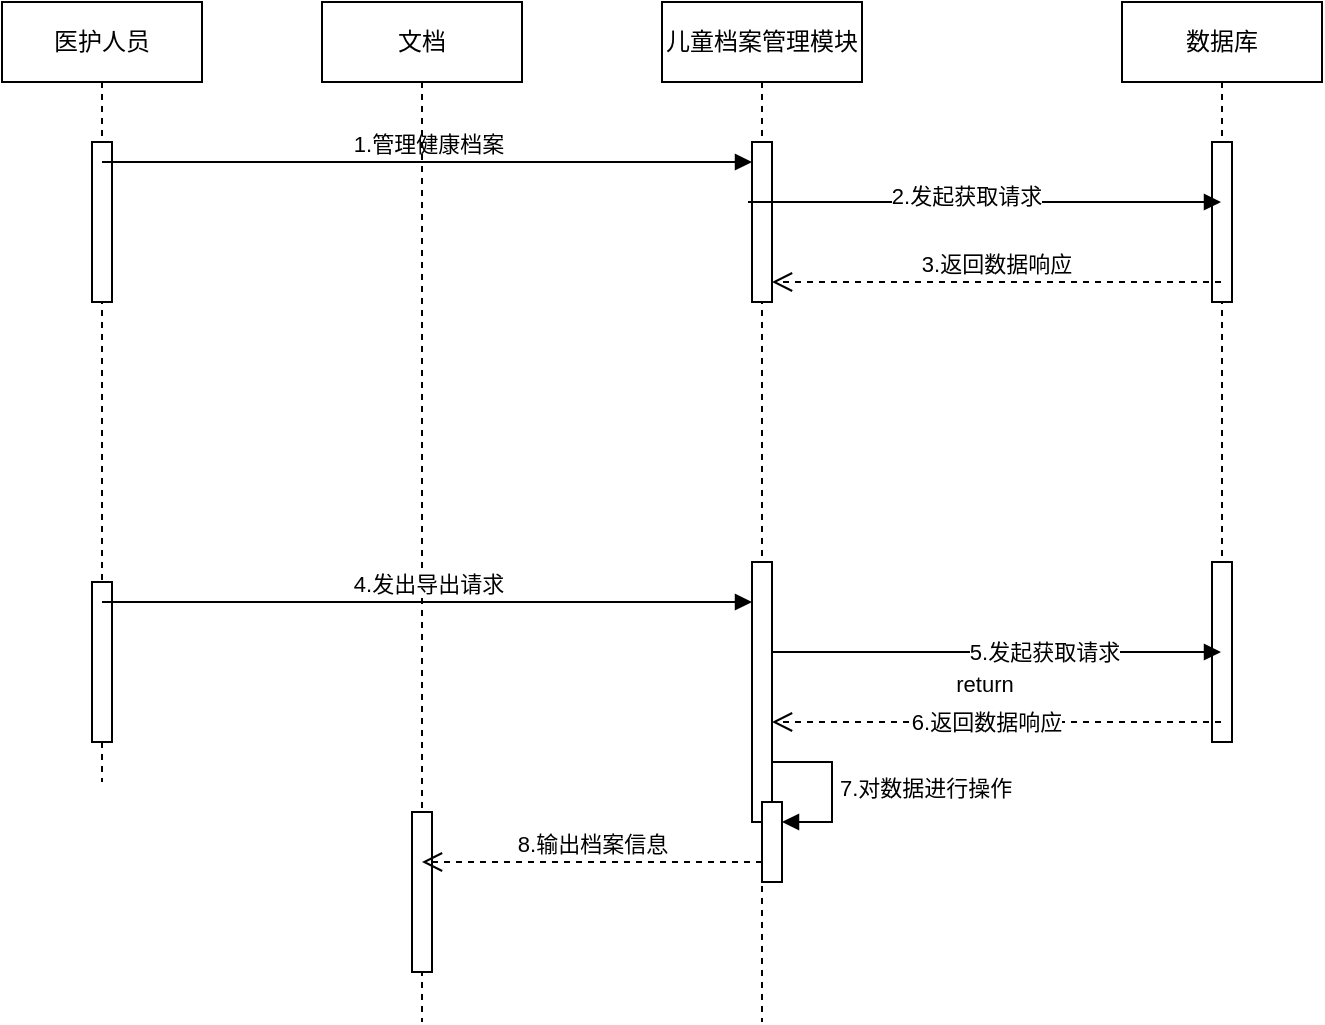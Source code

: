 <mxfile version="21.2.1" type="github">
  <diagram name="第 1 页" id="dhBHv5FLPs0IqgHtXsJQ">
    <mxGraphModel dx="993" dy="573" grid="1" gridSize="10" guides="1" tooltips="1" connect="1" arrows="1" fold="1" page="1" pageScale="1" pageWidth="827" pageHeight="1169" math="0" shadow="0">
      <root>
        <mxCell id="0" />
        <mxCell id="1" parent="0" />
        <mxCell id="sNvzQdEQOonoGxPV-F7L-1" value="医护人员" style="shape=umlLifeline;perimeter=lifelinePerimeter;whiteSpace=wrap;html=1;container=1;dropTarget=0;collapsible=0;recursiveResize=0;outlineConnect=0;portConstraint=eastwest;newEdgeStyle={&quot;edgeStyle&quot;:&quot;elbowEdgeStyle&quot;,&quot;elbow&quot;:&quot;vertical&quot;,&quot;curved&quot;:0,&quot;rounded&quot;:0};" vertex="1" parent="1">
          <mxGeometry x="60" y="100" width="100" height="390" as="geometry" />
        </mxCell>
        <mxCell id="sNvzQdEQOonoGxPV-F7L-4" value="" style="html=1;points=[];perimeter=orthogonalPerimeter;outlineConnect=0;targetShapes=umlLifeline;portConstraint=eastwest;newEdgeStyle={&quot;edgeStyle&quot;:&quot;elbowEdgeStyle&quot;,&quot;elbow&quot;:&quot;vertical&quot;,&quot;curved&quot;:0,&quot;rounded&quot;:0};" vertex="1" parent="sNvzQdEQOonoGxPV-F7L-1">
          <mxGeometry x="45" y="70" width="10" height="80" as="geometry" />
        </mxCell>
        <mxCell id="sNvzQdEQOonoGxPV-F7L-12" value="" style="html=1;points=[];perimeter=orthogonalPerimeter;outlineConnect=0;targetShapes=umlLifeline;portConstraint=eastwest;newEdgeStyle={&quot;edgeStyle&quot;:&quot;elbowEdgeStyle&quot;,&quot;elbow&quot;:&quot;vertical&quot;,&quot;curved&quot;:0,&quot;rounded&quot;:0};" vertex="1" parent="sNvzQdEQOonoGxPV-F7L-1">
          <mxGeometry x="45" y="290" width="10" height="80" as="geometry" />
        </mxCell>
        <mxCell id="sNvzQdEQOonoGxPV-F7L-2" value="儿童档案管理模块" style="shape=umlLifeline;perimeter=lifelinePerimeter;whiteSpace=wrap;html=1;container=1;dropTarget=0;collapsible=0;recursiveResize=0;outlineConnect=0;portConstraint=eastwest;newEdgeStyle={&quot;edgeStyle&quot;:&quot;elbowEdgeStyle&quot;,&quot;elbow&quot;:&quot;vertical&quot;,&quot;curved&quot;:0,&quot;rounded&quot;:0};" vertex="1" parent="1">
          <mxGeometry x="390" y="100" width="100" height="510" as="geometry" />
        </mxCell>
        <mxCell id="sNvzQdEQOonoGxPV-F7L-6" value="" style="html=1;points=[];perimeter=orthogonalPerimeter;outlineConnect=0;targetShapes=umlLifeline;portConstraint=eastwest;newEdgeStyle={&quot;edgeStyle&quot;:&quot;elbowEdgeStyle&quot;,&quot;elbow&quot;:&quot;vertical&quot;,&quot;curved&quot;:0,&quot;rounded&quot;:0};" vertex="1" parent="sNvzQdEQOonoGxPV-F7L-2">
          <mxGeometry x="45" y="70" width="10" height="80" as="geometry" />
        </mxCell>
        <mxCell id="sNvzQdEQOonoGxPV-F7L-15" value="" style="html=1;points=[];perimeter=orthogonalPerimeter;outlineConnect=0;targetShapes=umlLifeline;portConstraint=eastwest;newEdgeStyle={&quot;edgeStyle&quot;:&quot;elbowEdgeStyle&quot;,&quot;elbow&quot;:&quot;vertical&quot;,&quot;curved&quot;:0,&quot;rounded&quot;:0};" vertex="1" parent="sNvzQdEQOonoGxPV-F7L-2">
          <mxGeometry x="45" y="280" width="10" height="130" as="geometry" />
        </mxCell>
        <mxCell id="sNvzQdEQOonoGxPV-F7L-22" value="" style="html=1;points=[];perimeter=orthogonalPerimeter;outlineConnect=0;targetShapes=umlLifeline;portConstraint=eastwest;newEdgeStyle={&quot;edgeStyle&quot;:&quot;elbowEdgeStyle&quot;,&quot;elbow&quot;:&quot;vertical&quot;,&quot;curved&quot;:0,&quot;rounded&quot;:0};" vertex="1" parent="sNvzQdEQOonoGxPV-F7L-2">
          <mxGeometry x="50" y="400" width="10" height="40" as="geometry" />
        </mxCell>
        <mxCell id="sNvzQdEQOonoGxPV-F7L-23" value="7.对数据进行操作" style="html=1;align=left;spacingLeft=2;endArrow=block;rounded=0;edgeStyle=orthogonalEdgeStyle;curved=0;rounded=0;" edge="1" target="sNvzQdEQOonoGxPV-F7L-22" parent="sNvzQdEQOonoGxPV-F7L-2">
          <mxGeometry relative="1" as="geometry">
            <mxPoint x="55" y="380" as="sourcePoint" />
            <Array as="points">
              <mxPoint x="85" y="410" />
            </Array>
          </mxGeometry>
        </mxCell>
        <mxCell id="sNvzQdEQOonoGxPV-F7L-3" value="数据库" style="shape=umlLifeline;perimeter=lifelinePerimeter;whiteSpace=wrap;html=1;container=1;dropTarget=0;collapsible=0;recursiveResize=0;outlineConnect=0;portConstraint=eastwest;newEdgeStyle={&quot;edgeStyle&quot;:&quot;elbowEdgeStyle&quot;,&quot;elbow&quot;:&quot;vertical&quot;,&quot;curved&quot;:0,&quot;rounded&quot;:0};" vertex="1" parent="1">
          <mxGeometry x="620" y="100" width="100" height="370" as="geometry" />
        </mxCell>
        <mxCell id="sNvzQdEQOonoGxPV-F7L-5" value="" style="html=1;points=[];perimeter=orthogonalPerimeter;outlineConnect=0;targetShapes=umlLifeline;portConstraint=eastwest;newEdgeStyle={&quot;edgeStyle&quot;:&quot;elbowEdgeStyle&quot;,&quot;elbow&quot;:&quot;vertical&quot;,&quot;curved&quot;:0,&quot;rounded&quot;:0};" vertex="1" parent="sNvzQdEQOonoGxPV-F7L-3">
          <mxGeometry x="45" y="70" width="10" height="80" as="geometry" />
        </mxCell>
        <mxCell id="sNvzQdEQOonoGxPV-F7L-16" value="" style="html=1;points=[];perimeter=orthogonalPerimeter;outlineConnect=0;targetShapes=umlLifeline;portConstraint=eastwest;newEdgeStyle={&quot;edgeStyle&quot;:&quot;elbowEdgeStyle&quot;,&quot;elbow&quot;:&quot;vertical&quot;,&quot;curved&quot;:0,&quot;rounded&quot;:0};" vertex="1" parent="sNvzQdEQOonoGxPV-F7L-3">
          <mxGeometry x="45" y="280" width="10" height="90" as="geometry" />
        </mxCell>
        <mxCell id="sNvzQdEQOonoGxPV-F7L-7" value="1.管理健康档案" style="html=1;verticalAlign=bottom;endArrow=block;edgeStyle=elbowEdgeStyle;elbow=vertical;curved=0;rounded=0;" edge="1" parent="1" source="sNvzQdEQOonoGxPV-F7L-1" target="sNvzQdEQOonoGxPV-F7L-6">
          <mxGeometry width="80" relative="1" as="geometry">
            <mxPoint x="150" y="180" as="sourcePoint" />
            <mxPoint x="230" y="180" as="targetPoint" />
            <Array as="points">
              <mxPoint x="250" y="180" />
            </Array>
          </mxGeometry>
        </mxCell>
        <mxCell id="sNvzQdEQOonoGxPV-F7L-8" value="" style="html=1;verticalAlign=bottom;endArrow=block;edgeStyle=elbowEdgeStyle;elbow=vertical;curved=0;rounded=0;" edge="1" parent="1" source="sNvzQdEQOonoGxPV-F7L-6" target="sNvzQdEQOonoGxPV-F7L-3">
          <mxGeometry x="-0.065" y="20" width="80" relative="1" as="geometry">
            <mxPoint x="360" y="200" as="sourcePoint" />
            <mxPoint x="440" y="200" as="targetPoint" />
            <Array as="points">
              <mxPoint x="433" y="200" />
            </Array>
            <mxPoint as="offset" />
          </mxGeometry>
        </mxCell>
        <mxCell id="sNvzQdEQOonoGxPV-F7L-9" value="2.发起获取请求" style="edgeLabel;html=1;align=center;verticalAlign=middle;resizable=0;points=[];" vertex="1" connectable="0" parent="sNvzQdEQOonoGxPV-F7L-8">
          <mxGeometry x="-0.073" y="3" relative="1" as="geometry">
            <mxPoint as="offset" />
          </mxGeometry>
        </mxCell>
        <mxCell id="sNvzQdEQOonoGxPV-F7L-10" value="文档" style="shape=umlLifeline;perimeter=lifelinePerimeter;whiteSpace=wrap;html=1;container=1;dropTarget=0;collapsible=0;recursiveResize=0;outlineConnect=0;portConstraint=eastwest;newEdgeStyle={&quot;edgeStyle&quot;:&quot;elbowEdgeStyle&quot;,&quot;elbow&quot;:&quot;vertical&quot;,&quot;curved&quot;:0,&quot;rounded&quot;:0};" vertex="1" parent="1">
          <mxGeometry x="220" y="100" width="100" height="510" as="geometry" />
        </mxCell>
        <mxCell id="sNvzQdEQOonoGxPV-F7L-24" value="" style="html=1;points=[];perimeter=orthogonalPerimeter;outlineConnect=0;targetShapes=umlLifeline;portConstraint=eastwest;newEdgeStyle={&quot;edgeStyle&quot;:&quot;elbowEdgeStyle&quot;,&quot;elbow&quot;:&quot;vertical&quot;,&quot;curved&quot;:0,&quot;rounded&quot;:0};" vertex="1" parent="sNvzQdEQOonoGxPV-F7L-10">
          <mxGeometry x="45" y="405" width="10" height="80" as="geometry" />
        </mxCell>
        <mxCell id="sNvzQdEQOonoGxPV-F7L-11" value="3.返回数据响应" style="html=1;verticalAlign=bottom;endArrow=open;dashed=1;endSize=8;edgeStyle=elbowEdgeStyle;elbow=vertical;curved=0;rounded=0;" edge="1" parent="1" source="sNvzQdEQOonoGxPV-F7L-3" target="sNvzQdEQOonoGxPV-F7L-6">
          <mxGeometry relative="1" as="geometry">
            <mxPoint x="630" y="230" as="sourcePoint" />
            <mxPoint x="550" y="230" as="targetPoint" />
            <Array as="points">
              <mxPoint x="580" y="240" />
            </Array>
          </mxGeometry>
        </mxCell>
        <mxCell id="sNvzQdEQOonoGxPV-F7L-14" value="4.发出导出请求" style="html=1;verticalAlign=bottom;endArrow=block;edgeStyle=elbowEdgeStyle;elbow=vertical;curved=0;rounded=0;" edge="1" parent="1" source="sNvzQdEQOonoGxPV-F7L-1" target="sNvzQdEQOonoGxPV-F7L-15">
          <mxGeometry width="80" relative="1" as="geometry">
            <mxPoint x="150" y="400" as="sourcePoint" />
            <mxPoint x="430" y="400" as="targetPoint" />
            <Array as="points">
              <mxPoint x="270" y="400" />
            </Array>
          </mxGeometry>
        </mxCell>
        <mxCell id="sNvzQdEQOonoGxPV-F7L-17" value="" style="html=1;verticalAlign=bottom;endArrow=block;edgeStyle=elbowEdgeStyle;elbow=vertical;curved=0;rounded=0;" edge="1" parent="1" source="sNvzQdEQOonoGxPV-F7L-15" target="sNvzQdEQOonoGxPV-F7L-3">
          <mxGeometry x="0.025" y="25" width="80" relative="1" as="geometry">
            <mxPoint x="480" y="400" as="sourcePoint" />
            <mxPoint x="560" y="400" as="targetPoint" />
            <mxPoint as="offset" />
          </mxGeometry>
        </mxCell>
        <mxCell id="sNvzQdEQOonoGxPV-F7L-21" value="5.发起获取请求" style="edgeLabel;html=1;align=center;verticalAlign=middle;resizable=0;points=[];" vertex="1" connectable="0" parent="sNvzQdEQOonoGxPV-F7L-17">
          <mxGeometry x="0.212" relative="1" as="geometry">
            <mxPoint as="offset" />
          </mxGeometry>
        </mxCell>
        <mxCell id="sNvzQdEQOonoGxPV-F7L-19" value="return" style="html=1;verticalAlign=bottom;endArrow=open;dashed=1;endSize=8;edgeStyle=elbowEdgeStyle;elbow=vertical;curved=0;rounded=0;" edge="1" parent="1" source="sNvzQdEQOonoGxPV-F7L-3" target="sNvzQdEQOonoGxPV-F7L-15">
          <mxGeometry x="0.065" y="-10" relative="1" as="geometry">
            <mxPoint x="580" y="450" as="sourcePoint" />
            <mxPoint x="500" y="450" as="targetPoint" />
            <Array as="points">
              <mxPoint x="540" y="460" />
            </Array>
            <mxPoint x="1" as="offset" />
          </mxGeometry>
        </mxCell>
        <mxCell id="sNvzQdEQOonoGxPV-F7L-20" value="6.返回数据响应" style="edgeLabel;html=1;align=center;verticalAlign=middle;resizable=0;points=[];" vertex="1" connectable="0" parent="sNvzQdEQOonoGxPV-F7L-19">
          <mxGeometry x="0.056" relative="1" as="geometry">
            <mxPoint x="1" as="offset" />
          </mxGeometry>
        </mxCell>
        <mxCell id="sNvzQdEQOonoGxPV-F7L-25" value="8.输出档案信息" style="html=1;verticalAlign=bottom;endArrow=open;dashed=1;endSize=8;edgeStyle=elbowEdgeStyle;elbow=vertical;curved=0;rounded=0;" edge="1" parent="1" target="sNvzQdEQOonoGxPV-F7L-10">
          <mxGeometry relative="1" as="geometry">
            <mxPoint x="440" y="530" as="sourcePoint" />
            <mxPoint x="360" y="530" as="targetPoint" />
          </mxGeometry>
        </mxCell>
      </root>
    </mxGraphModel>
  </diagram>
</mxfile>
